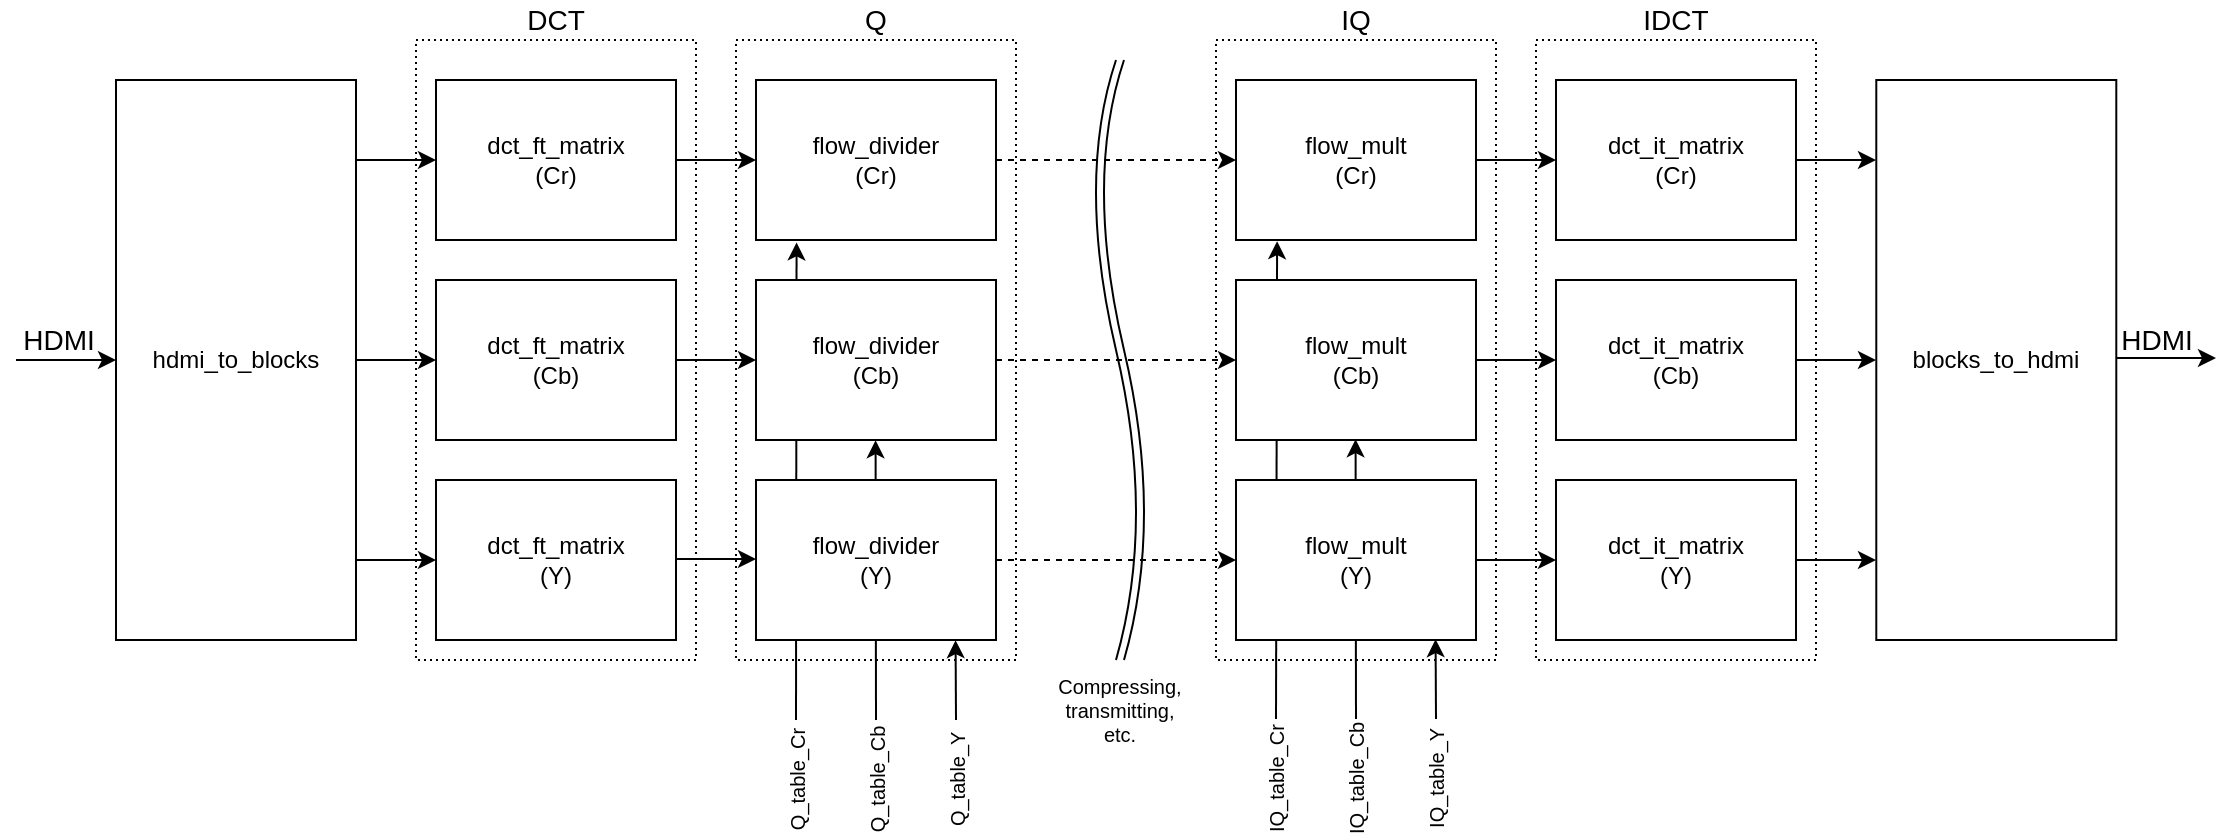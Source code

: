 <mxfile version="10.9.5" type="google"><diagram id="knlg_S0b6bv7cPa8DzVt" name="Page-1"><mxGraphModel dx="1221" dy="647" grid="1" gridSize="10" guides="1" tooltips="1" connect="1" arrows="1" fold="1" page="1" pageScale="1" pageWidth="1169" pageHeight="827" math="0" shadow="0"><root><mxCell id="0"/><mxCell id="1" parent="0"/><mxCell id="WxsDEdyOKTR8Y4dCRGGr-83" value="" style="rounded=0;whiteSpace=wrap;html=1;fontSize=10;fillColor=none;dashed=1;dashPattern=1 2;" vertex="1" parent="1"><mxGeometry x="390" y="220" width="140" height="310" as="geometry"/></mxCell><mxCell id="WxsDEdyOKTR8Y4dCRGGr-85" value="" style="rounded=0;whiteSpace=wrap;html=1;fontSize=10;fillColor=none;dashed=1;dashPattern=1 2;" vertex="1" parent="1"><mxGeometry x="790" y="220" width="140" height="310" as="geometry"/></mxCell><mxCell id="WxsDEdyOKTR8Y4dCRGGr-84" value="" style="rounded=0;whiteSpace=wrap;html=1;fontSize=10;fillColor=none;dashed=1;dashPattern=1 2;" vertex="1" parent="1"><mxGeometry x="630" y="220" width="140" height="310" as="geometry"/></mxCell><mxCell id="WxsDEdyOKTR8Y4dCRGGr-82" value="" style="rounded=0;whiteSpace=wrap;html=1;fontSize=10;fillColor=none;dashed=1;dashPattern=1 2;" vertex="1" parent="1"><mxGeometry x="230" y="220" width="140" height="310" as="geometry"/></mxCell><mxCell id="WxsDEdyOKTR8Y4dCRGGr-76" value="" style="endArrow=classic;html=1;strokeColor=#000000;entryX=0.169;entryY=1.015;entryDx=0;entryDy=0;entryPerimeter=0;horizontal=0;labelPosition=center;verticalLabelPosition=middle;align=center;verticalAlign=middle;" edge="1" parent="1"><mxGeometry width="50" height="50" relative="1" as="geometry"><mxPoint x="660" y="559.5" as="sourcePoint"/><mxPoint x="660.552" y="320.569" as="targetPoint"/></mxGeometry></mxCell><mxCell id="WxsDEdyOKTR8Y4dCRGGr-77" value="IQ_table_Cr" style="text;html=1;resizable=0;points=[];align=center;verticalAlign=middle;labelBackgroundColor=#ffffff;fontSize=10;rotation=-90;" vertex="1" connectable="0" parent="WxsDEdyOKTR8Y4dCRGGr-76"><mxGeometry x="-0.822" y="1" relative="1" as="geometry"><mxPoint x="1" y="51.5" as="offset"/></mxGeometry></mxCell><mxCell id="WxsDEdyOKTR8Y4dCRGGr-78" value="" style="endArrow=classic;html=1;strokeColor=#000000;entryX=0.169;entryY=1.015;entryDx=0;entryDy=0;entryPerimeter=0;" edge="1" parent="1"><mxGeometry width="50" height="50" relative="1" as="geometry"><mxPoint x="700" y="559.5" as="sourcePoint"/><mxPoint x="699.786" y="419.595" as="targetPoint"/></mxGeometry></mxCell><mxCell id="WxsDEdyOKTR8Y4dCRGGr-79" value="IQ_table_Cb" style="text;html=1;resizable=0;points=[];align=center;verticalAlign=middle;labelBackgroundColor=#ffffff;fontSize=10;rotation=-90;" vertex="1" connectable="0" parent="WxsDEdyOKTR8Y4dCRGGr-78"><mxGeometry x="-0.745" relative="1" as="geometry"><mxPoint y="48" as="offset"/></mxGeometry></mxCell><mxCell id="WxsDEdyOKTR8Y4dCRGGr-80" value="" style="endArrow=classic;html=1;strokeColor=#000000;entryX=0.169;entryY=1.015;entryDx=0;entryDy=0;entryPerimeter=0;" edge="1" parent="1"><mxGeometry width="50" height="50" relative="1" as="geometry"><mxPoint x="740" y="559.5" as="sourcePoint"/><mxPoint x="739.786" y="519.595" as="targetPoint"/></mxGeometry></mxCell><mxCell id="WxsDEdyOKTR8Y4dCRGGr-81" value="IQ_table_Y" style="text;html=1;resizable=0;points=[];align=center;verticalAlign=middle;labelBackgroundColor=#ffffff;fontSize=10;rotation=-90;" vertex="1" connectable="0" parent="WxsDEdyOKTR8Y4dCRGGr-80"><mxGeometry x="-0.272" relative="1" as="geometry"><mxPoint y="44.5" as="offset"/></mxGeometry></mxCell><mxCell id="WxsDEdyOKTR8Y4dCRGGr-64" value="" style="endArrow=classic;html=1;strokeColor=#000000;entryX=0.169;entryY=1.015;entryDx=0;entryDy=0;entryPerimeter=0;horizontal=0;labelPosition=center;verticalLabelPosition=middle;align=center;verticalAlign=middle;" edge="1" parent="1" target="WxsDEdyOKTR8Y4dCRGGr-7"><mxGeometry width="50" height="50" relative="1" as="geometry"><mxPoint x="420" y="560" as="sourcePoint"/><mxPoint x="420" y="329.5" as="targetPoint"/></mxGeometry></mxCell><mxCell id="WxsDEdyOKTR8Y4dCRGGr-72" value="Q_table_Cr" style="text;html=1;resizable=0;points=[];align=center;verticalAlign=middle;labelBackgroundColor=#ffffff;fontSize=10;rotation=-90;" vertex="1" connectable="0" parent="WxsDEdyOKTR8Y4dCRGGr-64"><mxGeometry x="-0.822" y="1" relative="1" as="geometry"><mxPoint x="1" y="51.5" as="offset"/></mxGeometry></mxCell><mxCell id="WxsDEdyOKTR8Y4dCRGGr-65" value="" style="endArrow=classic;html=1;strokeColor=#000000;entryX=0.169;entryY=1.015;entryDx=0;entryDy=0;entryPerimeter=0;" edge="1" parent="1"><mxGeometry width="50" height="50" relative="1" as="geometry"><mxPoint x="460" y="560" as="sourcePoint"/><mxPoint x="459.786" y="420.095" as="targetPoint"/></mxGeometry></mxCell><mxCell id="WxsDEdyOKTR8Y4dCRGGr-74" value="Q_table_Cb" style="text;html=1;resizable=0;points=[];align=center;verticalAlign=middle;labelBackgroundColor=#ffffff;fontSize=10;rotation=-90;" vertex="1" connectable="0" parent="WxsDEdyOKTR8Y4dCRGGr-65"><mxGeometry x="-0.745" relative="1" as="geometry"><mxPoint y="48" as="offset"/></mxGeometry></mxCell><mxCell id="WxsDEdyOKTR8Y4dCRGGr-3" value="hdmi_to_blocks" style="rounded=0;whiteSpace=wrap;html=1;" vertex="1" parent="1"><mxGeometry x="80" y="240" width="120" height="280" as="geometry"/></mxCell><mxCell id="WxsDEdyOKTR8Y4dCRGGr-4" value="dct_ft_matrix&lt;br&gt;(Cr)" style="rounded=0;whiteSpace=wrap;html=1;" vertex="1" parent="1"><mxGeometry x="240" y="240" width="120" height="80" as="geometry"/></mxCell><mxCell id="WxsDEdyOKTR8Y4dCRGGr-5" value="dct_ft_matrix&lt;br&gt;(Cb)" style="rounded=0;whiteSpace=wrap;html=1;" vertex="1" parent="1"><mxGeometry x="240" y="340" width="120" height="80" as="geometry"/></mxCell><mxCell id="WxsDEdyOKTR8Y4dCRGGr-6" value="dct_ft_matrix&lt;br&gt;(Y)" style="rounded=0;whiteSpace=wrap;html=1;" vertex="1" parent="1"><mxGeometry x="240" y="440" width="120" height="80" as="geometry"/></mxCell><mxCell id="WxsDEdyOKTR8Y4dCRGGr-7" value="flow_divider&lt;br&gt;(Cr)" style="rounded=0;whiteSpace=wrap;html=1;" vertex="1" parent="1"><mxGeometry x="400" y="240" width="120" height="80" as="geometry"/></mxCell><mxCell id="WxsDEdyOKTR8Y4dCRGGr-21" value="" style="group" vertex="1" connectable="0" parent="1"><mxGeometry x="560" y="290" width="44" height="170" as="geometry"/></mxCell><mxCell id="WxsDEdyOKTR8Y4dCRGGr-19" value="" style="curved=1;endArrow=none;html=1;strokeColor=#000000;endFill=0;" edge="1" parent="WxsDEdyOKTR8Y4dCRGGr-21"><mxGeometry width="50" height="50" relative="1" as="geometry"><mxPoint x="20" y="240" as="sourcePoint"/><mxPoint x="20" y="-60" as="targetPoint"/><Array as="points"><mxPoint x="40" y="170"/><mxPoint/></Array></mxGeometry></mxCell><mxCell id="WxsDEdyOKTR8Y4dCRGGr-20" value="" style="curved=1;endArrow=none;html=1;strokeColor=#000000;endFill=0;" edge="1" parent="WxsDEdyOKTR8Y4dCRGGr-21"><mxGeometry width="50" height="50" relative="1" as="geometry"><mxPoint x="24" y="240" as="sourcePoint"/><mxPoint x="24" y="-60" as="targetPoint"/><Array as="points"><mxPoint x="44" y="170"/><mxPoint x="4"/></Array></mxGeometry></mxCell><mxCell id="WxsDEdyOKTR8Y4dCRGGr-22" value="flow_mult&lt;br&gt;(Cr)" style="rounded=0;whiteSpace=wrap;html=1;" vertex="1" parent="1"><mxGeometry x="640" y="240" width="120" height="80" as="geometry"/></mxCell><mxCell id="WxsDEdyOKTR8Y4dCRGGr-23" value="flow_mult&lt;br&gt;(Cb)" style="rounded=0;whiteSpace=wrap;html=1;" vertex="1" parent="1"><mxGeometry x="640" y="340" width="120" height="80" as="geometry"/></mxCell><mxCell id="WxsDEdyOKTR8Y4dCRGGr-24" value="flow_mult&lt;br&gt;(Y)" style="rounded=0;whiteSpace=wrap;html=1;" vertex="1" parent="1"><mxGeometry x="640" y="440" width="120" height="80" as="geometry"/></mxCell><mxCell id="WxsDEdyOKTR8Y4dCRGGr-27" value="flow_divider&lt;br&gt;(Cb)" style="rounded=0;whiteSpace=wrap;html=1;" vertex="1" parent="1"><mxGeometry x="400" y="340" width="120" height="80" as="geometry"/></mxCell><mxCell id="WxsDEdyOKTR8Y4dCRGGr-28" value="flow_divider&lt;br&gt;(Y)" style="rounded=0;whiteSpace=wrap;html=1;" vertex="1" parent="1"><mxGeometry x="400" y="440" width="120" height="80" as="geometry"/></mxCell><mxCell id="WxsDEdyOKTR8Y4dCRGGr-29" value="dct_it_matrix&lt;br&gt;(Cr)" style="rounded=0;whiteSpace=wrap;html=1;" vertex="1" parent="1"><mxGeometry x="800" y="240" width="120" height="80" as="geometry"/></mxCell><mxCell id="WxsDEdyOKTR8Y4dCRGGr-30" value="dct_it_matrix&lt;br&gt;(Cb)" style="rounded=0;whiteSpace=wrap;html=1;" vertex="1" parent="1"><mxGeometry x="800" y="340" width="120" height="80" as="geometry"/></mxCell><mxCell id="WxsDEdyOKTR8Y4dCRGGr-31" value="dct_it_matrix&lt;br&gt;(Y)" style="rounded=0;whiteSpace=wrap;html=1;" vertex="1" parent="1"><mxGeometry x="800" y="440" width="120" height="80" as="geometry"/></mxCell><mxCell id="WxsDEdyOKTR8Y4dCRGGr-32" value="blocks_to_hdmi" style="rounded=0;whiteSpace=wrap;html=1;" vertex="1" parent="1"><mxGeometry x="960.143" y="240" width="120" height="280" as="geometry"/></mxCell><mxCell id="WxsDEdyOKTR8Y4dCRGGr-35" value="" style="endArrow=classic;html=1;strokeColor=#000000;" edge="1" parent="1"><mxGeometry width="50" height="50" relative="1" as="geometry"><mxPoint x="200" y="280" as="sourcePoint"/><mxPoint x="240" y="280" as="targetPoint"/></mxGeometry></mxCell><mxCell id="WxsDEdyOKTR8Y4dCRGGr-36" value="" style="endArrow=classic;html=1;strokeColor=#000000;" edge="1" parent="1"><mxGeometry width="50" height="50" relative="1" as="geometry"><mxPoint x="200" y="380" as="sourcePoint"/><mxPoint x="240" y="380" as="targetPoint"/></mxGeometry></mxCell><mxCell id="WxsDEdyOKTR8Y4dCRGGr-37" value="" style="endArrow=classic;html=1;strokeColor=#000000;" edge="1" parent="1"><mxGeometry width="50" height="50" relative="1" as="geometry"><mxPoint x="200" y="480" as="sourcePoint"/><mxPoint x="240" y="480" as="targetPoint"/></mxGeometry></mxCell><mxCell id="WxsDEdyOKTR8Y4dCRGGr-42" value="" style="endArrow=classic;html=1;strokeColor=#000000;" edge="1" parent="1"><mxGeometry width="50" height="50" relative="1" as="geometry"><mxPoint x="360" y="280" as="sourcePoint"/><mxPoint x="400" y="280" as="targetPoint"/></mxGeometry></mxCell><mxCell id="WxsDEdyOKTR8Y4dCRGGr-43" value="" style="endArrow=classic;html=1;strokeColor=#000000;" edge="1" parent="1"><mxGeometry width="50" height="50" relative="1" as="geometry"><mxPoint x="360" y="380" as="sourcePoint"/><mxPoint x="400" y="380" as="targetPoint"/></mxGeometry></mxCell><mxCell id="WxsDEdyOKTR8Y4dCRGGr-44" value="" style="endArrow=classic;html=1;strokeColor=#000000;" edge="1" parent="1"><mxGeometry width="50" height="50" relative="1" as="geometry"><mxPoint x="360" y="479.5" as="sourcePoint"/><mxPoint x="400" y="479.5" as="targetPoint"/></mxGeometry></mxCell><mxCell id="WxsDEdyOKTR8Y4dCRGGr-48" value="" style="endArrow=classic;html=1;strokeColor=#000000;" edge="1" parent="1"><mxGeometry width="50" height="50" relative="1" as="geometry"><mxPoint x="760" y="280" as="sourcePoint"/><mxPoint x="800" y="280" as="targetPoint"/></mxGeometry></mxCell><mxCell id="WxsDEdyOKTR8Y4dCRGGr-49" value="" style="endArrow=classic;html=1;strokeColor=#000000;" edge="1" parent="1"><mxGeometry width="50" height="50" relative="1" as="geometry"><mxPoint x="760" y="380" as="sourcePoint"/><mxPoint x="800" y="380" as="targetPoint"/></mxGeometry></mxCell><mxCell id="WxsDEdyOKTR8Y4dCRGGr-50" value="" style="endArrow=classic;html=1;strokeColor=#000000;" edge="1" parent="1"><mxGeometry width="50" height="50" relative="1" as="geometry"><mxPoint x="760" y="480" as="sourcePoint"/><mxPoint x="800" y="480" as="targetPoint"/></mxGeometry></mxCell><mxCell id="WxsDEdyOKTR8Y4dCRGGr-57" value="" style="endArrow=classic;html=1;strokeColor=#000000;" edge="1" parent="1"><mxGeometry width="50" height="50" relative="1" as="geometry"><mxPoint x="920" y="280" as="sourcePoint"/><mxPoint x="960" y="280" as="targetPoint"/></mxGeometry></mxCell><mxCell id="WxsDEdyOKTR8Y4dCRGGr-58" value="" style="endArrow=classic;html=1;strokeColor=#000000;" edge="1" parent="1"><mxGeometry width="50" height="50" relative="1" as="geometry"><mxPoint x="920" y="380" as="sourcePoint"/><mxPoint x="960" y="380" as="targetPoint"/></mxGeometry></mxCell><mxCell id="WxsDEdyOKTR8Y4dCRGGr-59" value="" style="endArrow=classic;html=1;strokeColor=#000000;" edge="1" parent="1"><mxGeometry width="50" height="50" relative="1" as="geometry"><mxPoint x="920" y="480" as="sourcePoint"/><mxPoint x="960" y="480" as="targetPoint"/></mxGeometry></mxCell><mxCell id="WxsDEdyOKTR8Y4dCRGGr-60" value="" style="endArrow=classic;html=1;strokeColor=#000000;entryX=0;entryY=0.5;entryDx=0;entryDy=0;exitX=1;exitY=0.5;exitDx=0;exitDy=0;dashed=1;" edge="1" parent="1" source="WxsDEdyOKTR8Y4dCRGGr-7" target="WxsDEdyOKTR8Y4dCRGGr-22"><mxGeometry width="50" height="50" relative="1" as="geometry"><mxPoint x="580" y="280" as="sourcePoint"/><mxPoint x="629" y="280" as="targetPoint"/></mxGeometry></mxCell><mxCell id="WxsDEdyOKTR8Y4dCRGGr-61" value="" style="endArrow=classic;html=1;strokeColor=#000000;exitX=1;exitY=0.5;exitDx=0;exitDy=0;dashed=1;" edge="1" parent="1" source="WxsDEdyOKTR8Y4dCRGGr-27"><mxGeometry width="50" height="50" relative="1" as="geometry"><mxPoint x="590" y="380" as="sourcePoint"/><mxPoint x="640" y="380" as="targetPoint"/></mxGeometry></mxCell><mxCell id="WxsDEdyOKTR8Y4dCRGGr-62" value="" style="endArrow=classic;html=1;strokeColor=#000000;exitX=1;exitY=0.5;exitDx=0;exitDy=0;dashed=1;" edge="1" parent="1" source="WxsDEdyOKTR8Y4dCRGGr-28"><mxGeometry width="50" height="50" relative="1" as="geometry"><mxPoint x="600" y="480" as="sourcePoint"/><mxPoint x="640" y="480" as="targetPoint"/></mxGeometry></mxCell><mxCell id="WxsDEdyOKTR8Y4dCRGGr-63" value="Compressing, transmitting, etc." style="text;html=1;strokeColor=none;fillColor=none;align=center;verticalAlign=middle;whiteSpace=wrap;rounded=0;fontSize=10;" vertex="1" parent="1"><mxGeometry x="546" y="530" width="72" height="50" as="geometry"/></mxCell><mxCell id="WxsDEdyOKTR8Y4dCRGGr-66" value="" style="endArrow=classic;html=1;strokeColor=#000000;entryX=0.169;entryY=1.015;entryDx=0;entryDy=0;entryPerimeter=0;" edge="1" parent="1"><mxGeometry width="50" height="50" relative="1" as="geometry"><mxPoint x="500" y="560" as="sourcePoint"/><mxPoint x="499.786" y="520.095" as="targetPoint"/></mxGeometry></mxCell><mxCell id="WxsDEdyOKTR8Y4dCRGGr-75" value="Q_table_Y" style="text;html=1;resizable=0;points=[];align=center;verticalAlign=middle;labelBackgroundColor=#ffffff;fontSize=10;rotation=-90;" vertex="1" connectable="0" parent="WxsDEdyOKTR8Y4dCRGGr-66"><mxGeometry x="-0.272" relative="1" as="geometry"><mxPoint y="44.5" as="offset"/></mxGeometry></mxCell><mxCell id="WxsDEdyOKTR8Y4dCRGGr-70" value="" style="endArrow=classic;html=1;strokeColor=#000000;" edge="1" parent="1"><mxGeometry width="50" height="50" relative="1" as="geometry"><mxPoint x="30" y="380" as="sourcePoint"/><mxPoint x="80" y="380" as="targetPoint"/></mxGeometry></mxCell><mxCell id="WxsDEdyOKTR8Y4dCRGGr-92" value="HDMI" style="text;html=1;resizable=0;points=[];align=center;verticalAlign=middle;labelBackgroundColor=#ffffff;fontSize=14;" vertex="1" connectable="0" parent="WxsDEdyOKTR8Y4dCRGGr-70"><mxGeometry x="-0.604" y="1" relative="1" as="geometry"><mxPoint x="10.5" y="-9" as="offset"/></mxGeometry></mxCell><mxCell id="WxsDEdyOKTR8Y4dCRGGr-71" value="" style="endArrow=classic;html=1;strokeColor=#000000;" edge="1" parent="1"><mxGeometry width="50" height="50" relative="1" as="geometry"><mxPoint x="1080.167" y="379" as="sourcePoint"/><mxPoint x="1130" y="379" as="targetPoint"/></mxGeometry></mxCell><mxCell id="WxsDEdyOKTR8Y4dCRGGr-93" value="HDMI" style="text;html=1;resizable=0;points=[];align=center;verticalAlign=middle;labelBackgroundColor=none;fontSize=14;" vertex="1" connectable="0" parent="WxsDEdyOKTR8Y4dCRGGr-71"><mxGeometry x="0.477" y="1" relative="1" as="geometry"><mxPoint x="-17" y="-8" as="offset"/></mxGeometry></mxCell><mxCell id="WxsDEdyOKTR8Y4dCRGGr-88" value="DCT" style="text;html=1;strokeColor=none;fillColor=none;align=center;verticalAlign=middle;whiteSpace=wrap;rounded=0;dashed=1;dashPattern=1 2;fontSize=14;" vertex="1" parent="1"><mxGeometry x="280" y="200" width="40" height="20" as="geometry"/></mxCell><mxCell id="WxsDEdyOKTR8Y4dCRGGr-89" value="Q" style="text;html=1;strokeColor=none;fillColor=none;align=center;verticalAlign=middle;whiteSpace=wrap;rounded=0;dashed=1;dashPattern=1 2;fontSize=14;" vertex="1" parent="1"><mxGeometry x="440" y="200" width="40" height="20" as="geometry"/></mxCell><mxCell id="WxsDEdyOKTR8Y4dCRGGr-90" value="IQ" style="text;html=1;strokeColor=none;fillColor=none;align=center;verticalAlign=middle;whiteSpace=wrap;rounded=0;dashed=1;dashPattern=1 2;fontSize=14;" vertex="1" parent="1"><mxGeometry x="680" y="200" width="40" height="20" as="geometry"/></mxCell><mxCell id="WxsDEdyOKTR8Y4dCRGGr-91" value="IDCT" style="text;html=1;strokeColor=none;fillColor=none;align=center;verticalAlign=middle;whiteSpace=wrap;rounded=0;dashed=1;dashPattern=1 2;fontSize=14;" vertex="1" parent="1"><mxGeometry x="840" y="200" width="40" height="20" as="geometry"/></mxCell></root></mxGraphModel></diagram></mxfile>